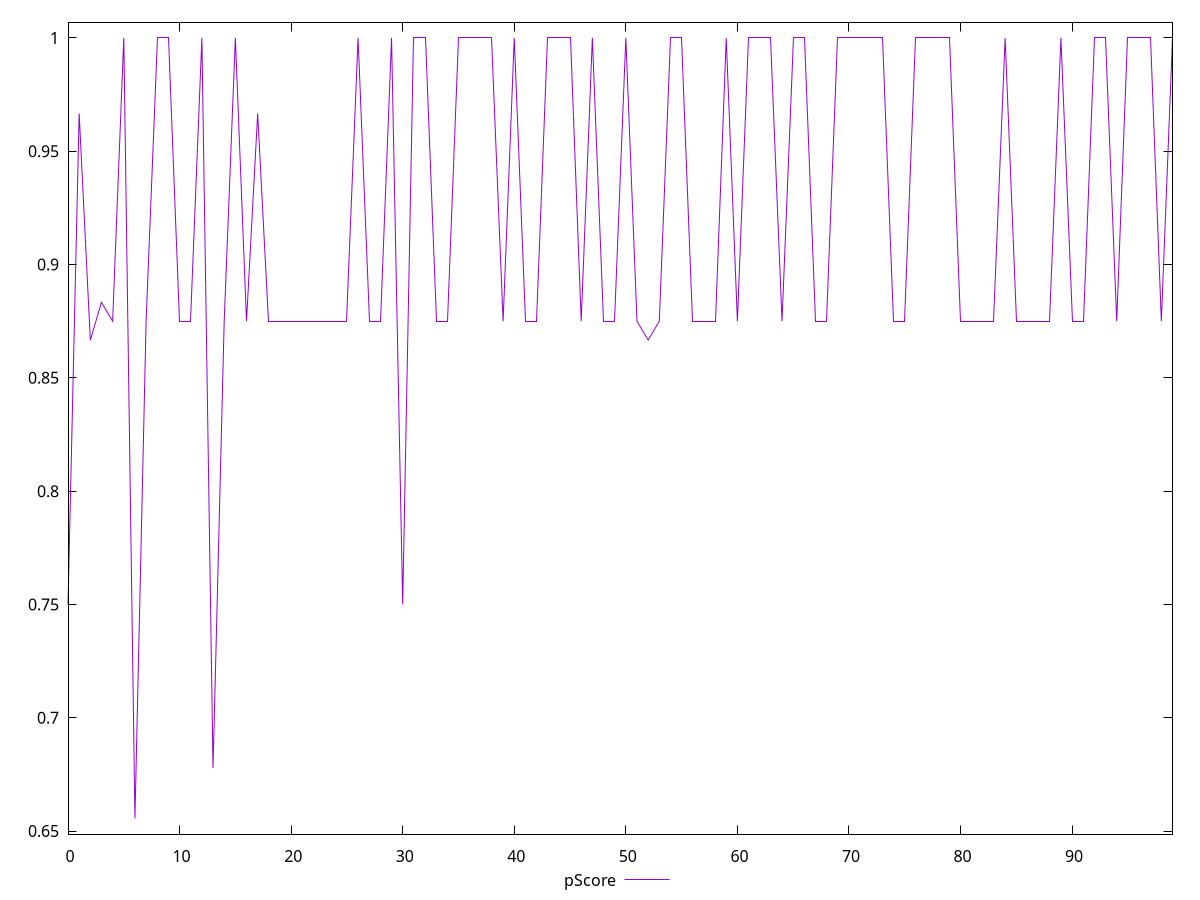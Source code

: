 reset

$pScore <<EOF
0 0.75
1 0.9666666666666667
2 0.8666666666666667
3 0.8833333333333333
4 0.875
5 1
6 0.6555555555555556
7 0.875
8 1
9 1
10 0.875
11 0.875
12 1
13 0.6777777777777778
14 0.875
15 1
16 0.875
17 0.9666666666666667
18 0.875
19 0.875
20 0.875
21 0.875
22 0.875
23 0.875
24 0.875
25 0.875
26 1
27 0.875
28 0.875
29 1
30 0.75
31 1
32 1
33 0.875
34 0.875
35 1
36 1
37 1
38 1
39 0.875
40 1
41 0.875
42 0.875
43 1
44 1
45 1
46 0.875
47 1
48 0.875
49 0.875
50 1
51 0.875
52 0.8666666666666667
53 0.875
54 1
55 1
56 0.875
57 0.875
58 0.875
59 1
60 0.875
61 1
62 1
63 1
64 0.875
65 1
66 1
67 0.875
68 0.875
69 1
70 1
71 1
72 1
73 1
74 0.875
75 0.875
76 1
77 1
78 1
79 1
80 0.875
81 0.875
82 0.875
83 0.875
84 1
85 0.875
86 0.875
87 0.875
88 0.875
89 1
90 0.875
91 0.875
92 1
93 1
94 0.875
95 1
96 1
97 1
98 0.875
99 1
EOF

set key outside below
set xrange [0:99]
set yrange [0.6486666666666667:1.006888888888889]
set trange [0.6486666666666667:1.006888888888889]
set terminal svg size 640, 500 enhanced background rgb 'white'
set output "reports/report_00028_2021-02-24T12-49-42.674Z/unminified-javascript/samples/astro/pScore/values.svg"

plot $pScore title "pScore" with line

reset
